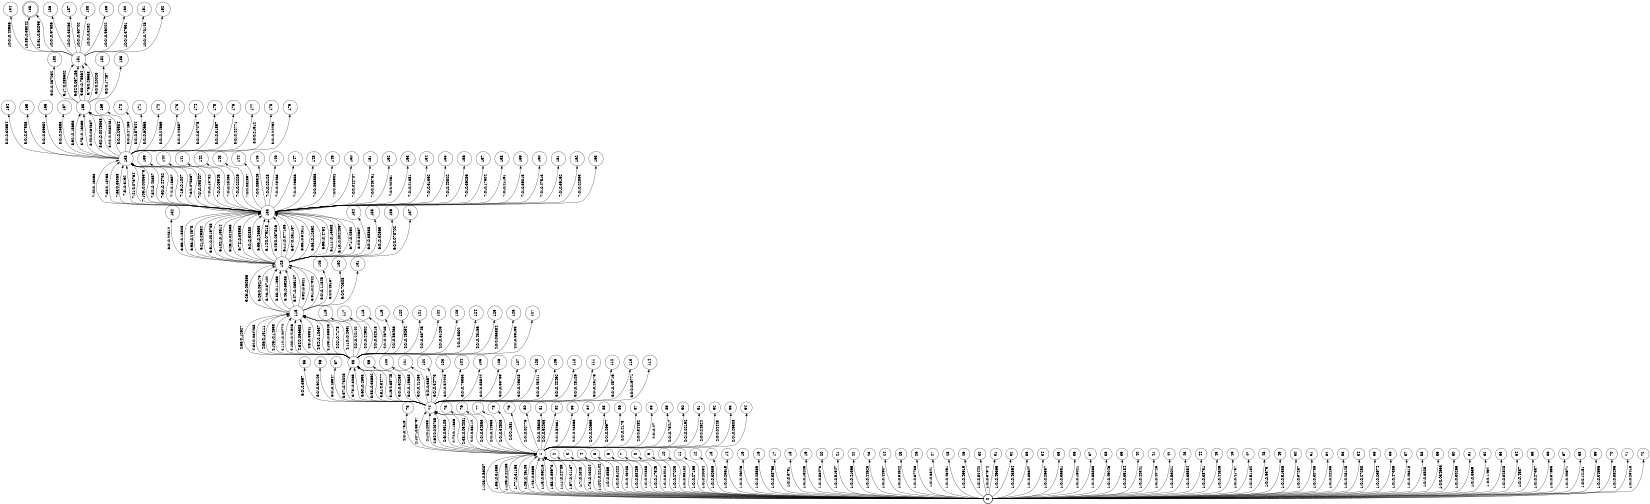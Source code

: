 digraph FST {
rankdir = LR;
size = "8.5,11";
label = "";
center = 1;
orientation = Landscape;
ranksep = "0.4";
nodesep = "0.25";
0 [label = "0", shape = circle, style = bold, fontsize = 14]
	0 -> 1 [label = "1:108/-0.56087", fontsize = 14];
	0 -> 1 [label = "1:35/-0.31363", fontsize = 14];
	0 -> 1 [label = "1:109/-0.22286", fontsize = 14];
	0 -> 1 [label = "1:77/-0.31193", fontsize = 14];
	0 -> 1 [label = "1:29/-0.46103", fontsize = 14];
	0 -> 1 [label = "1:28/-0.3999", fontsize = 14];
	0 -> 2 [label = "1:0/-0.3569", fontsize = 14];
	0 -> 3 [label = "1:0/-0.31222", fontsize = 14];
	0 -> 4 [label = "1:0/-0.43285", fontsize = 14];
	0 -> 5 [label = "1:0/-0.38489", fontsize = 14];
	0 -> 1 [label = "1:13/-0.36216", fontsize = 14];
	0 -> 1 [label = "1:68/-0.39973", fontsize = 14];
	0 -> 1 [label = "1:11/-0.24789", fontsize = 14];
	0 -> 1 [label = "1:97/-0.21137", fontsize = 14];
	0 -> 1 [label = "1:7/-0.2343", fontsize = 14];
	0 -> 1 [label = "1:73/-0.23004", fontsize = 14];
	0 -> 1 [label = "1:104/-0.22102", fontsize = 14];
	0 -> 6 [label = "1:0/-0.22885", fontsize = 14];
	0 -> 7 [label = "1:0/-0.17545", fontsize = 14];
	0 -> 8 [label = "1:0/-0.34013", fontsize = 14];
	0 -> 9 [label = "1:0/-0.27205", fontsize = 14];
	0 -> 10 [label = "1:0/-0.33152", fontsize = 14];
	0 -> 11 [label = "1:0/-0.27166", fontsize = 14];
	0 -> 12 [label = "1:0/-0.20084", fontsize = 14];
	0 -> 13 [label = "1:0/-0.32539", fontsize = 14];
	0 -> 14 [label = "1:0/-0.25619", fontsize = 14];
	0 -> 15 [label = "1:0/-0.46046", fontsize = 14];
	0 -> 16 [label = "1:0/-0.28539", fontsize = 14];
	0 -> 17 [label = "1:0/-0.38763", fontsize = 14];
	0 -> 18 [label = "1:0/-0.3791", fontsize = 14];
	0 -> 19 [label = "1:0/-0.15203", fontsize = 14];
	0 -> 20 [label = "1:0/-0.56473", fontsize = 14];
	0 -> 21 [label = "1:0/-0.51947", fontsize = 14];
	0 -> 22 [label = "1:0/-0.41366", fontsize = 14];
	0 -> 23 [label = "1:0/-0.44523", fontsize = 14];
	0 -> 24 [label = "1:0/-0.42907", fontsize = 14];
	0 -> 25 [label = "1:0/-0.54322", fontsize = 14];
	0 -> 26 [label = "1:0/-0.37736", fontsize = 14];
	0 -> 27 [label = "1:0/-0.3841", fontsize = 14];
	0 -> 28 [label = "1:0/-0.46491", fontsize = 14];
	0 -> 29 [label = "1:0/-0.43919", fontsize = 14];
	0 -> 30 [label = "1:0/-0.52442", fontsize = 14];
	0 -> 31 [label = "1:0/-0.57972", fontsize = 14];
	0 -> 32 [label = "1:0/-0.49369", fontsize = 14];
	0 -> 33 [label = "1:0/-0.43864", fontsize = 14];
	0 -> 34 [label = "1:0/-0.39647", fontsize = 14];
	0 -> 35 [label = "1:0/-0.26357", fontsize = 14];
	0 -> 36 [label = "1:0/-0.36581", fontsize = 14];
	0 -> 37 [label = "1:0/-0.13021", fontsize = 14];
	0 -> 38 [label = "1:0/-0.55368", fontsize = 14];
	0 -> 39 [label = "1:0/-0.49246", fontsize = 14];
	0 -> 40 [label = "1:0/-0.39184", fontsize = 14];
	0 -> 41 [label = "1:0/-0.42341", fontsize = 14];
	0 -> 42 [label = "1:0/-0.40725", fontsize = 14];
	0 -> 43 [label = "1:0/-0.53021", fontsize = 14];
	0 -> 44 [label = "1:0/-0.35554", fontsize = 14];
	0 -> 45 [label = "1:0/-0.38731", fontsize = 14];
	0 -> 46 [label = "1:0/-0.44309", fontsize = 14];
	0 -> 47 [label = "1:0/-0.41737", fontsize = 14];
	0 -> 48 [label = "1:0/-0.51132", fontsize = 14];
	0 -> 49 [label = "1:0/-0.5579", fontsize = 14];
	0 -> 50 [label = "1:0/-0.51536", fontsize = 14];
	0 -> 51 [label = "1:0/-0.37257", fontsize = 14];
	0 -> 52 [label = "1:0/-0.30756", fontsize = 14];
	0 -> 53 [label = "1:0/-0.22253", fontsize = 14];
	0 -> 54 [label = "1:0/-0.28128", fontsize = 14];
	0 -> 55 [label = "1:0/-0.27258", fontsize = 14];
	0 -> 56 [label = "1:0/-0.23974", fontsize = 14];
	0 -> 57 [label = "1:0/-0.47386", fontsize = 14];
	0 -> 58 [label = "1:0/-0.43318", fontsize = 14];
	0 -> 59 [label = "1:0/-0.3508", fontsize = 14];
	0 -> 60 [label = "1:0/0.034653", fontsize = 14];
	0 -> 61 [label = "1:0/-0.30266", fontsize = 14];
	0 -> 62 [label = "1:0/-0.3639", fontsize = 14];
	0 -> 63 [label = "1:0/0.1492", fontsize = 14];
	0 -> 64 [label = "1:0/-0.32828", fontsize = 14];
	0 -> 65 [label = "1:0/-0.4587", fontsize = 14];
	0 -> 66 [label = "1:0/-0.27337", fontsize = 14];
	0 -> 67 [label = "1:0/-0.37633", fontsize = 14];
	0 -> 68 [label = "1:0/-0.40971", fontsize = 14];
	0 -> 69 [label = "1:0/0.12151", fontsize = 14];
	0 -> 70 [label = "1:0/-0.54696", fontsize = 14];
	0 -> 71 [label = "1:0/-0.38296", fontsize = 14];
	0 -> 72 [label = "1:0/-0.25418", fontsize = 14];
1 [label = "1", shape = circle, style = solid, fontsize = 14]
	1 -> 73 [label = "2:0/-0.7319", fontsize = 14];
	1 -> 74 [label = "2:107/-0.68797", fontsize = 14];
	1 -> 75 [label = "2:0/-0.36112", fontsize = 14];
	1 -> 76 [label = "2:0/-0.34353", fontsize = 14];
	1 -> 77 [label = "2:0/-0.44935", fontsize = 14];
	1 -> 78 [label = "2:0/-0.34905", fontsize = 14];
	1 -> 74 [label = "2:1/0.12055", fontsize = 14];
	1 -> 74 [label = "2:64/0.043735", fontsize = 14];
	1 -> 74 [label = "2:6/-0.33106", fontsize = 14];
	1 -> 74 [label = "2:72/0.11636", fontsize = 14];
	1 -> 79 [label = "2:0/0.1581", fontsize = 14];
	1 -> 80 [label = "2:0/-0.02775", fontsize = 14];
	1 -> 81 [label = "2:0/-0.45606", fontsize = 14];
	1 -> 82 [label = "2:0/-0.52033", fontsize = 14];
	1 -> 83 [label = "2:0/-0.52631", fontsize = 14];
	1 -> 84 [label = "2:0/-0.23866", fontsize = 14];
	1 -> 85 [label = "2:0/-0.20663", fontsize = 14];
	1 -> 86 [label = "2:0/-0.26677", fontsize = 14];
	1 -> 74 [label = "2:38/-0.054081", fontsize = 14];
	1 -> 87 [label = "2:0/-0.2173", fontsize = 14];
	1 -> 88 [label = "2:0/0.34482", fontsize = 14];
	1 -> 89 [label = "2:0/-0.27", fontsize = 14];
	1 -> 90 [label = "2:0/-0.75417", fontsize = 14];
	1 -> 91 [label = "2:0/-0.22192", fontsize = 14];
	1 -> 92 [label = "2:0/0.24824", fontsize = 14];
	1 -> 93 [label = "2:0/0.04443", fontsize = 14];
	1 -> 94 [label = "2:0/-0.29308", fontsize = 14];
2 [label = "2", shape = circle, style = solid, fontsize = 14]
3 [label = "3", shape = circle, style = solid, fontsize = 14]
4 [label = "4", shape = circle, style = solid, fontsize = 14]
5 [label = "5", shape = circle, style = solid, fontsize = 14]
6 [label = "6", shape = circle, style = solid, fontsize = 14]
7 [label = "7", shape = circle, style = solid, fontsize = 14]
8 [label = "8", shape = circle, style = solid, fontsize = 14]
9 [label = "9", shape = circle, style = solid, fontsize = 14]
10 [label = "10", shape = circle, style = solid, fontsize = 14]
11 [label = "11", shape = circle, style = solid, fontsize = 14]
12 [label = "12", shape = circle, style = solid, fontsize = 14]
13 [label = "13", shape = circle, style = solid, fontsize = 14]
14 [label = "14", shape = circle, style = solid, fontsize = 14]
15 [label = "15", shape = circle, style = solid, fontsize = 14]
16 [label = "16", shape = circle, style = solid, fontsize = 14]
17 [label = "17", shape = circle, style = solid, fontsize = 14]
18 [label = "18", shape = circle, style = solid, fontsize = 14]
19 [label = "19", shape = circle, style = solid, fontsize = 14]
20 [label = "20", shape = circle, style = solid, fontsize = 14]
21 [label = "21", shape = circle, style = solid, fontsize = 14]
22 [label = "22", shape = circle, style = solid, fontsize = 14]
23 [label = "23", shape = circle, style = solid, fontsize = 14]
24 [label = "24", shape = circle, style = solid, fontsize = 14]
25 [label = "25", shape = circle, style = solid, fontsize = 14]
26 [label = "26", shape = circle, style = solid, fontsize = 14]
27 [label = "27", shape = circle, style = solid, fontsize = 14]
28 [label = "28", shape = circle, style = solid, fontsize = 14]
29 [label = "29", shape = circle, style = solid, fontsize = 14]
30 [label = "30", shape = circle, style = solid, fontsize = 14]
31 [label = "31", shape = circle, style = solid, fontsize = 14]
32 [label = "32", shape = circle, style = solid, fontsize = 14]
33 [label = "33", shape = circle, style = solid, fontsize = 14]
34 [label = "34", shape = circle, style = solid, fontsize = 14]
35 [label = "35", shape = circle, style = solid, fontsize = 14]
36 [label = "36", shape = circle, style = solid, fontsize = 14]
37 [label = "37", shape = circle, style = solid, fontsize = 14]
38 [label = "38", shape = circle, style = solid, fontsize = 14]
39 [label = "39", shape = circle, style = solid, fontsize = 14]
40 [label = "40", shape = circle, style = solid, fontsize = 14]
41 [label = "41", shape = circle, style = solid, fontsize = 14]
42 [label = "42", shape = circle, style = solid, fontsize = 14]
43 [label = "43", shape = circle, style = solid, fontsize = 14]
44 [label = "44", shape = circle, style = solid, fontsize = 14]
45 [label = "45", shape = circle, style = solid, fontsize = 14]
46 [label = "46", shape = circle, style = solid, fontsize = 14]
47 [label = "47", shape = circle, style = solid, fontsize = 14]
48 [label = "48", shape = circle, style = solid, fontsize = 14]
49 [label = "49", shape = circle, style = solid, fontsize = 14]
50 [label = "50", shape = circle, style = solid, fontsize = 14]
51 [label = "51", shape = circle, style = solid, fontsize = 14]
52 [label = "52", shape = circle, style = solid, fontsize = 14]
53 [label = "53", shape = circle, style = solid, fontsize = 14]
54 [label = "54", shape = circle, style = solid, fontsize = 14]
55 [label = "55", shape = circle, style = solid, fontsize = 14]
56 [label = "56", shape = circle, style = solid, fontsize = 14]
57 [label = "57", shape = circle, style = solid, fontsize = 14]
58 [label = "58", shape = circle, style = solid, fontsize = 14]
59 [label = "59", shape = circle, style = solid, fontsize = 14]
60 [label = "60", shape = circle, style = solid, fontsize = 14]
61 [label = "61", shape = circle, style = solid, fontsize = 14]
62 [label = "62", shape = circle, style = solid, fontsize = 14]
63 [label = "63", shape = circle, style = solid, fontsize = 14]
64 [label = "64", shape = circle, style = solid, fontsize = 14]
65 [label = "65", shape = circle, style = solid, fontsize = 14]
66 [label = "66", shape = circle, style = solid, fontsize = 14]
67 [label = "67", shape = circle, style = solid, fontsize = 14]
68 [label = "68", shape = circle, style = solid, fontsize = 14]
69 [label = "69", shape = circle, style = solid, fontsize = 14]
70 [label = "70", shape = circle, style = solid, fontsize = 14]
71 [label = "71", shape = circle, style = solid, fontsize = 14]
72 [label = "72", shape = circle, style = solid, fontsize = 14]
73 [label = "73", shape = circle, style = solid, fontsize = 14]
74 [label = "74", shape = circle, style = solid, fontsize = 14]
	74 -> 95 [label = "3:0/-0.3597", fontsize = 14];
	74 -> 96 [label = "3:0/-0.62129", fontsize = 14];
	74 -> 97 [label = "3:0/-0.46647", fontsize = 14];
	74 -> 98 [label = "3:57/-0.73025", fontsize = 14];
	74 -> 98 [label = "3:78/-0.3069", fontsize = 14];
	74 -> 99 [label = "3:0/-0.52268", fontsize = 14];
	74 -> 100 [label = "3:0/-0.19635", fontsize = 14];
	74 -> 101 [label = "3:0/-0.41233", fontsize = 14];
	74 -> 102 [label = "3:0/-0.3357", fontsize = 14];
	74 -> 103 [label = "3:0/-0.34773", fontsize = 14];
	74 -> 104 [label = "3:0/-0.54428", fontsize = 14];
	74 -> 105 [label = "3:0/-0.75333", fontsize = 14];
	74 -> 106 [label = "3:0/-0.55544", fontsize = 14];
	74 -> 107 [label = "3:0/-0.35739", fontsize = 14];
	74 -> 108 [label = "3:0/-0.29328", fontsize = 14];
	74 -> 98 [label = "3:60/-0.2698", fontsize = 14];
	74 -> 109 [label = "3:0/-0.43411", fontsize = 14];
	74 -> 98 [label = "3:58/-0.33662", fontsize = 14];
	74 -> 98 [label = "3:51/0.34777", fontsize = 14];
	74 -> 98 [label = "3:19/0.35745", fontsize = 14];
	74 -> 110 [label = "3:0/-0.40492", fontsize = 14];
	74 -> 111 [label = "3:0/-0.48126", fontsize = 14];
	74 -> 112 [label = "3:0/-0.25176", fontsize = 14];
	74 -> 113 [label = "3:0/-0.45719", fontsize = 14];
	74 -> 114 [label = "3:0/0.019771", fontsize = 14];
75 [label = "75", shape = circle, style = solid, fontsize = 14]
76 [label = "76", shape = circle, style = solid, fontsize = 14]
77 [label = "77", shape = circle, style = solid, fontsize = 14]
78 [label = "78", shape = circle, style = solid, fontsize = 14]
79 [label = "79", shape = circle, style = solid, fontsize = 14]
80 [label = "80", shape = circle, style = solid, fontsize = 14]
81 [label = "81", shape = circle, style = solid, fontsize = 14]
82 [label = "82", shape = circle, style = solid, fontsize = 14]
83 [label = "83", shape = circle, style = solid, fontsize = 14]
84 [label = "84", shape = circle, style = solid, fontsize = 14]
85 [label = "85", shape = circle, style = solid, fontsize = 14]
86 [label = "86", shape = circle, style = solid, fontsize = 14]
87 [label = "87", shape = circle, style = solid, fontsize = 14]
88 [label = "88", shape = circle, style = solid, fontsize = 14]
89 [label = "89", shape = circle, style = solid, fontsize = 14]
90 [label = "90", shape = circle, style = solid, fontsize = 14]
91 [label = "91", shape = circle, style = solid, fontsize = 14]
92 [label = "92", shape = circle, style = solid, fontsize = 14]
93 [label = "93", shape = circle, style = solid, fontsize = 14]
94 [label = "94", shape = circle, style = solid, fontsize = 14]
95 [label = "95", shape = circle, style = solid, fontsize = 14]
96 [label = "96", shape = circle, style = solid, fontsize = 14]
97 [label = "97", shape = circle, style = solid, fontsize = 14]
98 [label = "98", shape = circle, style = solid, fontsize = 14]
	98 -> 115 [label = "4:53/0.12627", fontsize = 14];
	98 -> 116 [label = "4:0/-0.24142", fontsize = 14];
	98 -> 117 [label = "4:0/-0.24902", fontsize = 14];
	98 -> 118 [label = "4:0/-0.32018", fontsize = 14];
	98 -> 119 [label = "4:0/-0.43705", fontsize = 14];
	98 -> 120 [label = "4:0/-0.56466", fontsize = 14];
	98 -> 121 [label = "4:0/-0.45294", fontsize = 14];
	98 -> 122 [label = "4:0/-0.33746", fontsize = 14];
	98 -> 123 [label = "4:0/-0.51209", fontsize = 14];
	98 -> 124 [label = "4:0/-0.5802", fontsize = 14];
	98 -> 125 [label = "4:0/-0.43166", fontsize = 14];
	98 -> 126 [label = "4:0/0.063384", fontsize = 14];
	98 -> 127 [label = "4:0/-0.39195", fontsize = 14];
	98 -> 115 [label = "4:52/0.064485", fontsize = 14];
	98 -> 115 [label = "4:86/0.13111", fontsize = 14];
	98 -> 115 [label = "4:105/-0.14698", fontsize = 14];
	98 -> 115 [label = "4:112/-0.42774", fontsize = 14];
	98 -> 115 [label = "4:100/-0.41926", fontsize = 14];
	98 -> 115 [label = "4:64/0.056688", fontsize = 14];
	98 -> 115 [label = "4:9/-0.59841", fontsize = 14];
	98 -> 115 [label = "4:54/-0.10337", fontsize = 14];
	98 -> 115 [label = "4:103/-0.33643", fontsize = 14];
	98 -> 115 [label = "4:22/-0.7178", fontsize = 14];
	98 -> 115 [label = "4:110/-0.2591", fontsize = 14];
99 [label = "99", shape = circle, style = solid, fontsize = 14]
100 [label = "100", shape = circle, style = solid, fontsize = 14]
101 [label = "101", shape = circle, style = solid, fontsize = 14]
102 [label = "102", shape = circle, style = solid, fontsize = 14]
103 [label = "103", shape = circle, style = solid, fontsize = 14]
104 [label = "104", shape = circle, style = solid, fontsize = 14]
105 [label = "105", shape = circle, style = solid, fontsize = 14]
106 [label = "106", shape = circle, style = solid, fontsize = 14]
107 [label = "107", shape = circle, style = solid, fontsize = 14]
108 [label = "108", shape = circle, style = solid, fontsize = 14]
109 [label = "109", shape = circle, style = solid, fontsize = 14]
110 [label = "110", shape = circle, style = solid, fontsize = 14]
111 [label = "111", shape = circle, style = solid, fontsize = 14]
112 [label = "112", shape = circle, style = solid, fontsize = 14]
113 [label = "113", shape = circle, style = solid, fontsize = 14]
114 [label = "114", shape = circle, style = solid, fontsize = 14]
115 [label = "115", shape = circle, style = solid, fontsize = 14]
	115 -> 128 [label = "5:26/-0.060866", fontsize = 14];
	115 -> 129 [label = "5:0/-0.11849", fontsize = 14];
	115 -> 130 [label = "5:0/0.49137", fontsize = 14];
	115 -> 131 [label = "5:0/0.70308", fontsize = 14];
	115 -> 128 [label = "5:29/0.052175", fontsize = 14];
	115 -> 128 [label = "5:28/-0.57102", fontsize = 14];
	115 -> 128 [label = "5:85/-0.11893", fontsize = 14];
	115 -> 128 [label = "5:45/-0.59235", fontsize = 14];
	115 -> 128 [label = "5:47/-0.039107", fontsize = 14];
	115 -> 128 [label = "5:92/-0.5021", fontsize = 14];
	115 -> 128 [label = "5:91/-0.27942", fontsize = 14];
116 [label = "116", shape = circle, style = solid, fontsize = 14]
117 [label = "117", shape = circle, style = solid, fontsize = 14]
118 [label = "118", shape = circle, style = solid, fontsize = 14]
119 [label = "119", shape = circle, style = solid, fontsize = 14]
120 [label = "120", shape = circle, style = solid, fontsize = 14]
121 [label = "121", shape = circle, style = solid, fontsize = 14]
122 [label = "122", shape = circle, style = solid, fontsize = 14]
123 [label = "123", shape = circle, style = solid, fontsize = 14]
124 [label = "124", shape = circle, style = solid, fontsize = 14]
125 [label = "125", shape = circle, style = solid, fontsize = 14]
126 [label = "126", shape = circle, style = solid, fontsize = 14]
127 [label = "127", shape = circle, style = solid, fontsize = 14]
128 [label = "128", shape = circle, style = solid, fontsize = 14]
	128 -> 132 [label = "6:0/-0.22312", fontsize = 14];
	128 -> 133 [label = "6:69/-0.15505", fontsize = 14];
	128 -> 133 [label = "6:96/-0.24975", fontsize = 14];
	128 -> 133 [label = "6:21/0.09894", fontsize = 14];
	128 -> 133 [label = "6:91/-0.0019735", fontsize = 14];
	128 -> 134 [label = "6:0/0.30667", fontsize = 14];
	128 -> 133 [label = "6:102/-0.19814", fontsize = 14];
	128 -> 133 [label = "6:46/-0.024596", fontsize = 14];
	128 -> 133 [label = "6:74/-0.35598", fontsize = 14];
	128 -> 135 [label = "6:0/-0.35838", fontsize = 14];
	128 -> 133 [label = "6:2/-0.52883", fontsize = 14];
	128 -> 133 [label = "6:59/-0.46683", fontsize = 14];
	128 -> 133 [label = "6:14/0.079218", fontsize = 14];
	128 -> 133 [label = "6:25/0.057826", fontsize = 14];
	128 -> 133 [label = "6:11/-0.077136", fontsize = 14];
	128 -> 133 [label = "6:37/0.031197", fontsize = 14];
	128 -> 133 [label = "6:65/-0.34511", fontsize = 14];
	128 -> 133 [label = "6:83/-0.12392", fontsize = 14];
	128 -> 133 [label = "6:99/-0.4764", fontsize = 14];
	128 -> 133 [label = "6:111/-0.15538", fontsize = 14];
	128 -> 133 [label = "6:13/-0.0024097", fontsize = 14];
	128 -> 136 [label = "6:0/-0.32565", fontsize = 14];
	128 -> 133 [label = "6:71/-0.2592", fontsize = 14];
	128 -> 137 [label = "6:0/0.078702", fontsize = 14];
129 [label = "129", shape = circle, style = solid, fontsize = 14]
130 [label = "130", shape = circle, style = solid, fontsize = 14]
131 [label = "131", shape = circle, style = solid, fontsize = 14]
132 [label = "132", shape = circle, style = solid, fontsize = 14]
133 [label = "133", shape = circle, style = solid, fontsize = 14]
	133 -> 138 [label = "7:40/0.19093", fontsize = 14];
	133 -> 139 [label = "7:0/-0.098407", fontsize = 14];
	133 -> 140 [label = "7:0/-0.15732", fontsize = 14];
	133 -> 141 [label = "7:0/-0.09945", fontsize = 14];
	133 -> 142 [label = "7:0/-0.28463", fontsize = 14];
	133 -> 143 [label = "7:0/-0.22226", fontsize = 14];
	133 -> 144 [label = "7:0/0.082597", fontsize = 14];
	133 -> 145 [label = "7:0/0.069546", fontsize = 14];
	133 -> 138 [label = "7:35/0.18295", fontsize = 14];
	133 -> 146 [label = "7:0/-0.20128", fontsize = 14];
	133 -> 138 [label = "7:33/0.35058", fontsize = 14];
	133 -> 138 [label = "7:8/-0.3192", fontsize = 14];
	133 -> 147 [label = "7:0/-0.28463", fontsize = 14];
	133 -> 148 [label = "7:0/-0.29686", fontsize = 14];
	133 -> 138 [label = "7:41/0.073764", fontsize = 14];
	133 -> 149 [label = "7:0/0.068953", fontsize = 14];
	133 -> 150 [label = "7:0/0.055902", fontsize = 14];
	133 -> 138 [label = "7:106/-0.0085573", fontsize = 14];
	133 -> 151 [label = "7:0/0.044707", fontsize = 14];
	133 -> 152 [label = "7:0/0.045731", fontsize = 14];
	133 -> 153 [label = "7:0/0.20461", fontsize = 14];
	133 -> 138 [label = "7:84/-0.40357", fontsize = 14];
	133 -> 154 [label = "7:0/-0.21351", fontsize = 14];
	133 -> 155 [label = "7:0/-0.31362", fontsize = 14];
	133 -> 156 [label = "7:0/-0.40822", fontsize = 14];
	133 -> 157 [label = "7:0/-0.36286", fontsize = 14];
	133 -> 158 [label = "7:0/-0.17504", fontsize = 14];
	133 -> 159 [label = "7:0/-0.21191", fontsize = 14];
	133 -> 138 [label = "7:90/-0.44732", fontsize = 14];
	133 -> 160 [label = "7:0/-0.39015", fontsize = 14];
	133 -> 161 [label = "7:0/-0.47513", fontsize = 14];
	133 -> 162 [label = "7:0/-0.39152", fontsize = 14];
	133 -> 138 [label = "7:4/-0.15687", fontsize = 14];
	133 -> 163 [label = "7:0/-0.22833", fontsize = 14];
	133 -> 138 [label = "7:16/-0.1007", fontsize = 14];
	133 -> 138 [label = "7:3/0.075367", fontsize = 14];
134 [label = "134", shape = circle, style = solid, fontsize = 14]
135 [label = "135", shape = circle, style = solid, fontsize = 14]
136 [label = "136", shape = circle, style = solid, fontsize = 14]
137 [label = "137", shape = circle, style = solid, fontsize = 14]
138 [label = "138", shape = circle, style = solid, fontsize = 14]
	138 -> 164 [label = "8:0/-0.30654", fontsize = 14];
	138 -> 165 [label = "8:0/-0.37583", fontsize = 14];
	138 -> 166 [label = "8:0/-0.39682", fontsize = 14];
	138 -> 167 [label = "8:0/-0.25393", fontsize = 14];
	138 -> 168 [label = "8:92/-0.15656", fontsize = 14];
	138 -> 168 [label = "8:75/-0.16069", fontsize = 14];
	138 -> 168 [label = "8:40/0.064837", fontsize = 14];
	138 -> 168 [label = "8:32/-0.0049838", fontsize = 14];
	138 -> 169 [label = "8:0/-0.29584", fontsize = 14];
	138 -> 170 [label = "8:0/-0.47456", fontsize = 14];
	138 -> 171 [label = "8:0/-0.57644", fontsize = 14];
	138 -> 172 [label = "8:0/-0.60666", fontsize = 14];
	138 -> 173 [label = "8:0/-0.24969", fontsize = 14];
	138 -> 174 [label = "8:0/-0.28557", fontsize = 14];
	138 -> 175 [label = "8:0/-0.37275", fontsize = 14];
	138 -> 176 [label = "8:0/-0.31557", fontsize = 14];
	138 -> 177 [label = "8:0/-0.42771", fontsize = 14];
	138 -> 168 [label = "8:24/-0.0080431", fontsize = 14];
	138 -> 178 [label = "8:0/0.21912", fontsize = 14];
	138 -> 179 [label = "8:0/-0.22292", fontsize = 14];
139 [label = "139", shape = circle, style = solid, fontsize = 14]
140 [label = "140", shape = circle, style = solid, fontsize = 14]
141 [label = "141", shape = circle, style = solid, fontsize = 14]
142 [label = "142", shape = circle, style = solid, fontsize = 14]
143 [label = "143", shape = circle, style = solid, fontsize = 14]
144 [label = "144", shape = circle, style = solid, fontsize = 14]
145 [label = "145", shape = circle, style = solid, fontsize = 14]
146 [label = "146", shape = circle, style = solid, fontsize = 14]
147 [label = "147", shape = circle, style = solid, fontsize = 14]
148 [label = "148", shape = circle, style = solid, fontsize = 14]
149 [label = "149", shape = circle, style = solid, fontsize = 14]
150 [label = "150", shape = circle, style = solid, fontsize = 14]
151 [label = "151", shape = circle, style = solid, fontsize = 14]
152 [label = "152", shape = circle, style = solid, fontsize = 14]
153 [label = "153", shape = circle, style = solid, fontsize = 14]
154 [label = "154", shape = circle, style = solid, fontsize = 14]
155 [label = "155", shape = circle, style = solid, fontsize = 14]
156 [label = "156", shape = circle, style = solid, fontsize = 14]
157 [label = "157", shape = circle, style = solid, fontsize = 14]
158 [label = "158", shape = circle, style = solid, fontsize = 14]
159 [label = "159", shape = circle, style = solid, fontsize = 14]
160 [label = "160", shape = circle, style = solid, fontsize = 14]
161 [label = "161", shape = circle, style = solid, fontsize = 14]
162 [label = "162", shape = circle, style = solid, fontsize = 14]
163 [label = "163", shape = circle, style = solid, fontsize = 14]
164 [label = "164", shape = circle, style = solid, fontsize = 14]
165 [label = "165", shape = circle, style = solid, fontsize = 14]
166 [label = "166", shape = circle, style = solid, fontsize = 14]
167 [label = "167", shape = circle, style = solid, fontsize = 14]
168 [label = "168", shape = circle, style = solid, fontsize = 14]
	168 -> 180 [label = "9:0/-0.037032", fontsize = 14];
	168 -> 181 [label = "9:17/0.089502", fontsize = 14];
	168 -> 181 [label = "9:84/0.057186", fontsize = 14];
	168 -> 181 [label = "9:98/-0.75564", fontsize = 14];
	168 -> 182 [label = "9:0/0.20023", fontsize = 14];
	168 -> 183 [label = "9:0/0.17467", fontsize = 14];
	168 -> 181 [label = "9:76/0.26558", fontsize = 14];
169 [label = "169", shape = circle, style = solid, fontsize = 14]
170 [label = "170", shape = circle, style = solid, fontsize = 14]
171 [label = "171", shape = circle, style = solid, fontsize = 14]
172 [label = "172", shape = circle, style = solid, fontsize = 14]
173 [label = "173", shape = circle, style = solid, fontsize = 14]
174 [label = "174", shape = circle, style = solid, fontsize = 14]
175 [label = "175", shape = circle, style = solid, fontsize = 14]
176 [label = "176", shape = circle, style = solid, fontsize = 14]
177 [label = "177", shape = circle, style = solid, fontsize = 14]
178 [label = "178", shape = circle, style = solid, fontsize = 14]
179 [label = "179", shape = circle, style = solid, fontsize = 14]
180 [label = "180", shape = circle, style = solid, fontsize = 14]
181 [label = "181", shape = circle, style = solid, fontsize = 14]
	181 -> 184 [label = "10:0/-0.40936", fontsize = 14];
	181 -> 185 [label = "10:88/-0.36042", fontsize = 14];
	181 -> 186 [label = "10:0/-0.67686", fontsize = 14];
	181 -> 187 [label = "10:0/-0.38263", fontsize = 14];
	181 -> 188 [label = "10:0/-0.60702", fontsize = 14];
	181 -> 189 [label = "10:0/-0.5232", fontsize = 14];
	181 -> 185 [label = "10:61/-0.62093", fontsize = 14];
	181 -> 190 [label = "10:0/-0.56222", fontsize = 14];
	181 -> 191 [label = "10:0/-0.37591", fontsize = 14];
	181 -> 192 [label = "10:0/-0.70148", fontsize = 14];
182 [label = "182", shape = circle, style = solid, fontsize = 14]
183 [label = "183", shape = circle, style = solid, fontsize = 14]
184 [label = "184", shape = circle, style = solid, fontsize = 14]
185 [label = "185", shape = doublecircle, style = solid, fontsize = 14]
186 [label = "186", shape = circle, style = solid, fontsize = 14]
187 [label = "187", shape = circle, style = solid, fontsize = 14]
188 [label = "188", shape = circle, style = solid, fontsize = 14]
189 [label = "189", shape = circle, style = solid, fontsize = 14]
190 [label = "190", shape = circle, style = solid, fontsize = 14]
191 [label = "191", shape = circle, style = solid, fontsize = 14]
192 [label = "192", shape = circle, style = solid, fontsize = 14]
}
